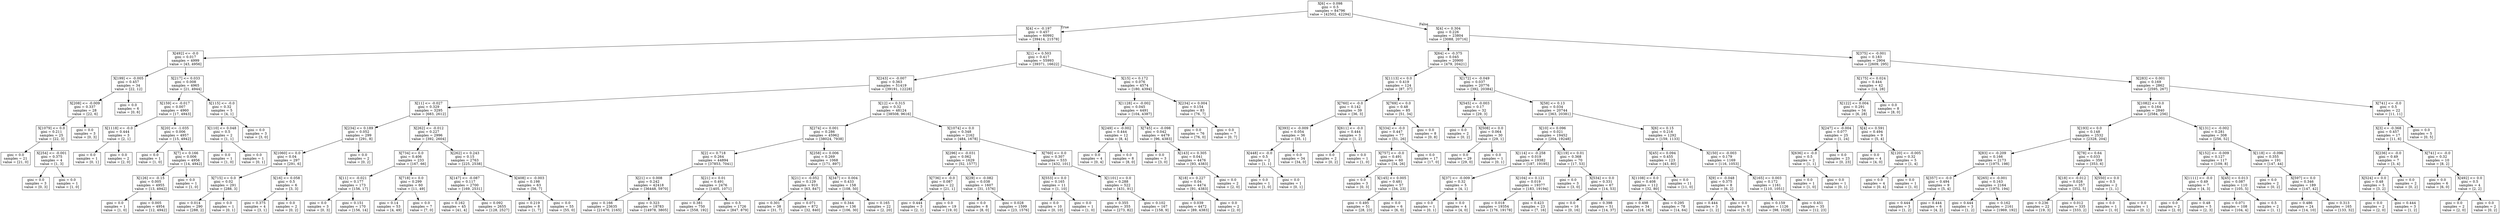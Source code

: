 digraph Tree {
node [shape=box] ;
0 [label="X[6] <= 0.098\ngini = 0.5\nsamples = 84796\nvalue = [42502, 42294]"] ;
1 [label="X[4] <= -0.197\ngini = 0.457\nsamples = 60992\nvalue = [39414, 21578]"] ;
0 -> 1 [labeldistance=2.5, labelangle=45, headlabel="True"] ;
2 [label="X[492] <= -0.0\ngini = 0.017\nsamples = 4999\nvalue = [43, 4956]"] ;
1 -> 2 ;
3 [label="X[199] <= -0.005\ngini = 0.457\nsamples = 34\nvalue = [22, 12]"] ;
2 -> 3 ;
4 [label="X[208] <= -0.009\ngini = 0.337\nsamples = 28\nvalue = [22, 6]"] ;
3 -> 4 ;
5 [label="X[1079] <= 0.0\ngini = 0.211\nsamples = 25\nvalue = [22, 3]"] ;
4 -> 5 ;
6 [label="gini = 0.0\nsamples = 21\nvalue = [21, 0]"] ;
5 -> 6 ;
7 [label="X[254] <= -0.001\ngini = 0.375\nsamples = 4\nvalue = [1, 3]"] ;
5 -> 7 ;
8 [label="gini = 0.0\nsamples = 3\nvalue = [0, 3]"] ;
7 -> 8 ;
9 [label="gini = 0.0\nsamples = 1\nvalue = [1, 0]"] ;
7 -> 9 ;
10 [label="gini = 0.0\nsamples = 3\nvalue = [0, 3]"] ;
4 -> 10 ;
11 [label="gini = 0.0\nsamples = 6\nvalue = [0, 6]"] ;
3 -> 11 ;
12 [label="X[217] <= 0.033\ngini = 0.008\nsamples = 4965\nvalue = [21, 4944]"] ;
2 -> 12 ;
13 [label="X[159] <= -0.017\ngini = 0.007\nsamples = 4960\nvalue = [17, 4943]"] ;
12 -> 13 ;
14 [label="X[1118] <= -0.0\ngini = 0.444\nsamples = 3\nvalue = [2, 1]"] ;
13 -> 14 ;
15 [label="gini = 0.0\nsamples = 1\nvalue = [0, 1]"] ;
14 -> 15 ;
16 [label="gini = 0.0\nsamples = 2\nvalue = [2, 0]"] ;
14 -> 16 ;
17 [label="X[20] <= -1.035\ngini = 0.006\nsamples = 4957\nvalue = [15, 4942]"] ;
13 -> 17 ;
18 [label="gini = 0.0\nsamples = 1\nvalue = [1, 0]"] ;
17 -> 18 ;
19 [label="X[7] <= 0.166\ngini = 0.006\nsamples = 4956\nvalue = [14, 4942]"] ;
17 -> 19 ;
20 [label="X[126] <= -0.15\ngini = 0.005\nsamples = 4955\nvalue = [13, 4942]"] ;
19 -> 20 ;
21 [label="gini = 0.0\nsamples = 1\nvalue = [1, 0]"] ;
20 -> 21 ;
22 [label="gini = 0.005\nsamples = 4954\nvalue = [12, 4942]"] ;
20 -> 22 ;
23 [label="gini = 0.0\nsamples = 1\nvalue = [1, 0]"] ;
19 -> 23 ;
24 [label="X[115] <= -0.0\ngini = 0.32\nsamples = 5\nvalue = [4, 1]"] ;
12 -> 24 ;
25 [label="X[110] <= 0.048\ngini = 0.5\nsamples = 2\nvalue = [1, 1]"] ;
24 -> 25 ;
26 [label="gini = 0.0\nsamples = 1\nvalue = [1, 0]"] ;
25 -> 26 ;
27 [label="gini = 0.0\nsamples = 1\nvalue = [0, 1]"] ;
25 -> 27 ;
28 [label="gini = 0.0\nsamples = 3\nvalue = [3, 0]"] ;
24 -> 28 ;
29 [label="X[1] <= 0.503\ngini = 0.417\nsamples = 55993\nvalue = [39371, 16622]"] ;
1 -> 29 ;
30 [label="X[243] <= -0.007\ngini = 0.363\nsamples = 51419\nvalue = [39191, 12228]"] ;
29 -> 30 ;
31 [label="X[11] <= -0.027\ngini = 0.329\nsamples = 3295\nvalue = [683, 2612]"] ;
30 -> 31 ;
32 [label="X[234] <= 0.189\ngini = 0.052\nsamples = 299\nvalue = [291, 8]"] ;
31 -> 32 ;
33 [label="X[1060] <= 0.0\ngini = 0.04\nsamples = 297\nvalue = [291, 6]"] ;
32 -> 33 ;
34 [label="X[715] <= 0.0\ngini = 0.02\nsamples = 291\nvalue = [288, 3]"] ;
33 -> 34 ;
35 [label="gini = 0.014\nsamples = 290\nvalue = [288, 2]"] ;
34 -> 35 ;
36 [label="gini = 0.0\nsamples = 1\nvalue = [0, 1]"] ;
34 -> 36 ;
37 [label="X[16] <= 0.058\ngini = 0.5\nsamples = 6\nvalue = [3, 3]"] ;
33 -> 37 ;
38 [label="gini = 0.375\nsamples = 4\nvalue = [3, 1]"] ;
37 -> 38 ;
39 [label="gini = 0.0\nsamples = 2\nvalue = [0, 2]"] ;
37 -> 39 ;
40 [label="gini = 0.0\nsamples = 2\nvalue = [0, 2]"] ;
32 -> 40 ;
41 [label="X[262] <= -0.012\ngini = 0.227\nsamples = 2996\nvalue = [392, 2604]"] ;
31 -> 41 ;
42 [label="X[734] <= 0.0\ngini = 0.406\nsamples = 233\nvalue = [167, 66]"] ;
41 -> 42 ;
43 [label="X[11] <= -0.021\ngini = 0.177\nsamples = 173\nvalue = [156, 17]"] ;
42 -> 43 ;
44 [label="gini = 0.0\nsamples = 3\nvalue = [0, 3]"] ;
43 -> 44 ;
45 [label="gini = 0.151\nsamples = 170\nvalue = [156, 14]"] ;
43 -> 45 ;
46 [label="X[718] <= 0.0\ngini = 0.299\nsamples = 60\nvalue = [11, 49]"] ;
42 -> 46 ;
47 [label="gini = 0.14\nsamples = 53\nvalue = [4, 49]"] ;
46 -> 47 ;
48 [label="gini = 0.0\nsamples = 7\nvalue = [7, 0]"] ;
46 -> 48 ;
49 [label="X[262] <= 0.243\ngini = 0.15\nsamples = 2763\nvalue = [225, 2538]"] ;
41 -> 49 ;
50 [label="X[147] <= -0.087\ngini = 0.117\nsamples = 2700\nvalue = [169, 2531]"] ;
49 -> 50 ;
51 [label="gini = 0.162\nsamples = 45\nvalue = [41, 4]"] ;
50 -> 51 ;
52 [label="gini = 0.092\nsamples = 2655\nvalue = [128, 2527]"] ;
50 -> 52 ;
53 [label="X[408] <= -0.003\ngini = 0.198\nsamples = 63\nvalue = [56, 7]"] ;
49 -> 53 ;
54 [label="gini = 0.219\nsamples = 8\nvalue = [1, 7]"] ;
53 -> 54 ;
55 [label="gini = 0.0\nsamples = 55\nvalue = [55, 0]"] ;
53 -> 55 ;
56 [label="X[12] <= 0.315\ngini = 0.32\nsamples = 48124\nvalue = [38508, 9616]"] ;
30 -> 56 ;
57 [label="X[274] <= 0.001\ngini = 0.286\nsamples = 45962\nvalue = [38024, 7938]"] ;
56 -> 57 ;
58 [label="X[2] <= 0.718\ngini = 0.264\nsamples = 44894\nvalue = [37853, 7041]"] ;
57 -> 58 ;
59 [label="X[21] <= 0.008\ngini = 0.242\nsamples = 42418\nvalue = [36448, 5970]"] ;
58 -> 59 ;
60 [label="gini = 0.166\nsamples = 23635\nvalue = [21470, 2165]"] ;
59 -> 60 ;
61 [label="gini = 0.323\nsamples = 18783\nvalue = [14978, 3805]"] ;
59 -> 61 ;
62 [label="X[21] <= 0.01\ngini = 0.491\nsamples = 2476\nvalue = [1405, 1071]"] ;
58 -> 62 ;
63 [label="gini = 0.381\nsamples = 750\nvalue = [558, 192]"] ;
62 -> 63 ;
64 [label="gini = 0.5\nsamples = 1726\nvalue = [847, 879]"] ;
62 -> 64 ;
65 [label="X[258] <= 0.006\ngini = 0.269\nsamples = 1068\nvalue = [171, 897]"] ;
57 -> 65 ;
66 [label="X[21] <= -0.052\ngini = 0.129\nsamples = 910\nvalue = [63, 847]"] ;
65 -> 66 ;
67 [label="gini = 0.301\nsamples = 38\nvalue = [31, 7]"] ;
66 -> 67 ;
68 [label="gini = 0.071\nsamples = 872\nvalue = [32, 840]"] ;
66 -> 68 ;
69 [label="X[347] <= 0.004\ngini = 0.433\nsamples = 158\nvalue = [108, 50]"] ;
65 -> 69 ;
70 [label="gini = 0.344\nsamples = 136\nvalue = [106, 30]"] ;
69 -> 70 ;
71 [label="gini = 0.165\nsamples = 22\nvalue = [2, 20]"] ;
69 -> 71 ;
72 [label="X[1074] <= 0.0\ngini = 0.348\nsamples = 2162\nvalue = [484, 1678]"] ;
56 -> 72 ;
73 [label="X[296] <= -0.031\ngini = 0.062\nsamples = 1629\nvalue = [52, 1577]"] ;
72 -> 73 ;
74 [label="X[736] <= -0.0\ngini = 0.087\nsamples = 22\nvalue = [21, 1]"] ;
73 -> 74 ;
75 [label="gini = 0.444\nsamples = 3\nvalue = [2, 1]"] ;
74 -> 75 ;
76 [label="gini = 0.0\nsamples = 19\nvalue = [19, 0]"] ;
74 -> 76 ;
77 [label="X[29] <= -0.082\ngini = 0.038\nsamples = 1607\nvalue = [31, 1576]"] ;
73 -> 77 ;
78 [label="gini = 0.0\nsamples = 8\nvalue = [8, 0]"] ;
77 -> 78 ;
79 [label="gini = 0.028\nsamples = 1599\nvalue = [23, 1576]"] ;
77 -> 79 ;
80 [label="X[760] <= 0.0\ngini = 0.307\nsamples = 533\nvalue = [432, 101]"] ;
72 -> 80 ;
81 [label="X[553] <= 0.0\ngini = 0.165\nsamples = 11\nvalue = [1, 10]"] ;
80 -> 81 ;
82 [label="gini = 0.0\nsamples = 10\nvalue = [0, 10]"] ;
81 -> 82 ;
83 [label="gini = 0.0\nsamples = 1\nvalue = [1, 0]"] ;
81 -> 83 ;
84 [label="X[1101] <= 0.0\ngini = 0.288\nsamples = 522\nvalue = [431, 91]"] ;
80 -> 84 ;
85 [label="gini = 0.355\nsamples = 355\nvalue = [273, 82]"] ;
84 -> 85 ;
86 [label="gini = 0.102\nsamples = 167\nvalue = [158, 9]"] ;
84 -> 86 ;
87 [label="X[15] <= 0.172\ngini = 0.076\nsamples = 4574\nvalue = [180, 4394]"] ;
29 -> 87 ;
88 [label="X[1128] <= -0.002\ngini = 0.045\nsamples = 4491\nvalue = [104, 4387]"] ;
87 -> 88 ;
89 [label="X[249] <= -0.002\ngini = 0.444\nsamples = 12\nvalue = [8, 4]"] ;
88 -> 89 ;
90 [label="gini = 0.0\nsamples = 4\nvalue = [0, 4]"] ;
89 -> 90 ;
91 [label="gini = 0.0\nsamples = 8\nvalue = [8, 0]"] ;
89 -> 91 ;
92 [label="X[745] <= -0.098\ngini = 0.042\nsamples = 4479\nvalue = [96, 4383]"] ;
88 -> 92 ;
93 [label="gini = 0.0\nsamples = 3\nvalue = [3, 0]"] ;
92 -> 93 ;
94 [label="X[143] <= 0.305\ngini = 0.041\nsamples = 4476\nvalue = [93, 4383]"] ;
92 -> 94 ;
95 [label="X[18] <= 0.227\ngini = 0.04\nsamples = 4474\nvalue = [91, 4383]"] ;
94 -> 95 ;
96 [label="gini = 0.039\nsamples = 4472\nvalue = [89, 4383]"] ;
95 -> 96 ;
97 [label="gini = 0.0\nsamples = 2\nvalue = [2, 0]"] ;
95 -> 97 ;
98 [label="gini = 0.0\nsamples = 2\nvalue = [2, 0]"] ;
94 -> 98 ;
99 [label="X[234] <= 0.004\ngini = 0.154\nsamples = 83\nvalue = [76, 7]"] ;
87 -> 99 ;
100 [label="gini = 0.0\nsamples = 76\nvalue = [76, 0]"] ;
99 -> 100 ;
101 [label="gini = 0.0\nsamples = 7\nvalue = [0, 7]"] ;
99 -> 101 ;
102 [label="X[4] <= 0.304\ngini = 0.226\nsamples = 23804\nvalue = [3088, 20716]"] ;
0 -> 102 [labeldistance=2.5, labelangle=-45, headlabel="False"] ;
103 [label="X[64] <= -0.375\ngini = 0.045\nsamples = 20900\nvalue = [479, 20421]"] ;
102 -> 103 ;
104 [label="X[1113] <= 0.0\ngini = 0.419\nsamples = 124\nvalue = [87, 37]"] ;
103 -> 104 ;
105 [label="X[760] <= -0.0\ngini = 0.142\nsamples = 39\nvalue = [36, 3]"] ;
104 -> 105 ;
106 [label="X[393] <= -0.009\ngini = 0.054\nsamples = 36\nvalue = [35, 1]"] ;
105 -> 106 ;
107 [label="X[448] <= -0.0\ngini = 0.5\nsamples = 2\nvalue = [1, 1]"] ;
106 -> 107 ;
108 [label="gini = 0.0\nsamples = 1\nvalue = [1, 0]"] ;
107 -> 108 ;
109 [label="gini = 0.0\nsamples = 1\nvalue = [0, 1]"] ;
107 -> 109 ;
110 [label="gini = 0.0\nsamples = 34\nvalue = [34, 0]"] ;
106 -> 110 ;
111 [label="X[611] <= -0.0\ngini = 0.444\nsamples = 3\nvalue = [1, 2]"] ;
105 -> 111 ;
112 [label="gini = 0.0\nsamples = 2\nvalue = [0, 2]"] ;
111 -> 112 ;
113 [label="gini = 0.0\nsamples = 1\nvalue = [1, 0]"] ;
111 -> 113 ;
114 [label="X[769] <= 0.0\ngini = 0.48\nsamples = 85\nvalue = [51, 34]"] ;
104 -> 114 ;
115 [label="X[334] <= -0.0\ngini = 0.447\nsamples = 77\nvalue = [51, 26]"] ;
114 -> 115 ;
116 [label="X[757] <= -0.0\ngini = 0.491\nsamples = 60\nvalue = [34, 26]"] ;
115 -> 116 ;
117 [label="gini = 0.0\nsamples = 3\nvalue = [0, 3]"] ;
116 -> 117 ;
118 [label="X[145] <= 0.005\ngini = 0.481\nsamples = 57\nvalue = [34, 23]"] ;
116 -> 118 ;
119 [label="gini = 0.495\nsamples = 51\nvalue = [28, 23]"] ;
118 -> 119 ;
120 [label="gini = 0.0\nsamples = 6\nvalue = [6, 0]"] ;
118 -> 120 ;
121 [label="gini = 0.0\nsamples = 17\nvalue = [17, 0]"] ;
115 -> 121 ;
122 [label="gini = 0.0\nsamples = 8\nvalue = [0, 8]"] ;
114 -> 122 ;
123 [label="X[172] <= -0.049\ngini = 0.037\nsamples = 20776\nvalue = [392, 20384]"] ;
103 -> 123 ;
124 [label="X[545] <= -0.003\ngini = 0.17\nsamples = 32\nvalue = [29, 3]"] ;
123 -> 124 ;
125 [label="gini = 0.0\nsamples = 2\nvalue = [0, 2]"] ;
124 -> 125 ;
126 [label="X[508] <= 0.0\ngini = 0.064\nsamples = 30\nvalue = [29, 1]"] ;
124 -> 126 ;
127 [label="gini = 0.0\nsamples = 29\nvalue = [29, 0]"] ;
126 -> 127 ;
128 [label="gini = 0.0\nsamples = 1\nvalue = [0, 1]"] ;
126 -> 128 ;
129 [label="X[58] <= 0.13\ngini = 0.034\nsamples = 20744\nvalue = [363, 20381]"] ;
123 -> 129 ;
130 [label="X[10] <= 0.096\ngini = 0.021\nsamples = 19452\nvalue = [204, 19248]"] ;
129 -> 130 ;
131 [label="X[114] <= -0.258\ngini = 0.019\nsamples = 19382\nvalue = [187, 19195]"] ;
130 -> 131 ;
132 [label="X[37] <= -0.009\ngini = 0.32\nsamples = 5\nvalue = [4, 1]"] ;
131 -> 132 ;
133 [label="gini = 0.0\nsamples = 1\nvalue = [0, 1]"] ;
132 -> 133 ;
134 [label="gini = 0.0\nsamples = 4\nvalue = [4, 0]"] ;
132 -> 134 ;
135 [label="X[104] <= 0.121\ngini = 0.019\nsamples = 19377\nvalue = [183, 19194]"] ;
131 -> 135 ;
136 [label="gini = 0.018\nsamples = 19354\nvalue = [176, 19178]"] ;
135 -> 136 ;
137 [label="gini = 0.423\nsamples = 23\nvalue = [7, 16]"] ;
135 -> 137 ;
138 [label="X[119] <= 0.01\ngini = 0.368\nsamples = 70\nvalue = [17, 53]"] ;
130 -> 138 ;
139 [label="gini = 0.0\nsamples = 3\nvalue = [3, 0]"] ;
138 -> 139 ;
140 [label="X[534] <= 0.0\ngini = 0.331\nsamples = 67\nvalue = [14, 53]"] ;
138 -> 140 ;
141 [label="gini = 0.0\nsamples = 16\nvalue = [0, 16]"] ;
140 -> 141 ;
142 [label="gini = 0.398\nsamples = 51\nvalue = [14, 37]"] ;
140 -> 142 ;
143 [label="X[6] <= 0.15\ngini = 0.216\nsamples = 1292\nvalue = [159, 1133]"] ;
129 -> 143 ;
144 [label="X[45] <= 0.094\ngini = 0.455\nsamples = 123\nvalue = [43, 80]"] ;
143 -> 144 ;
145 [label="X[1108] <= 0.0\ngini = 0.408\nsamples = 112\nvalue = [32, 80]"] ;
144 -> 145 ;
146 [label="gini = 0.498\nsamples = 34\nvalue = [18, 16]"] ;
145 -> 146 ;
147 [label="gini = 0.295\nsamples = 78\nvalue = [14, 64]"] ;
145 -> 147 ;
148 [label="gini = 0.0\nsamples = 11\nvalue = [11, 0]"] ;
144 -> 148 ;
149 [label="X[150] <= -0.003\ngini = 0.179\nsamples = 1169\nvalue = [116, 1053]"] ;
143 -> 149 ;
150 [label="X[9] <= -0.048\ngini = 0.375\nsamples = 8\nvalue = [6, 2]"] ;
149 -> 150 ;
151 [label="gini = 0.444\nsamples = 3\nvalue = [1, 2]"] ;
150 -> 151 ;
152 [label="gini = 0.0\nsamples = 5\nvalue = [5, 0]"] ;
150 -> 152 ;
153 [label="X[165] <= 0.003\ngini = 0.172\nsamples = 1161\nvalue = [110, 1051]"] ;
149 -> 153 ;
154 [label="gini = 0.159\nsamples = 1126\nvalue = [98, 1028]"] ;
153 -> 154 ;
155 [label="gini = 0.451\nsamples = 35\nvalue = [12, 23]"] ;
153 -> 155 ;
156 [label="X[375] <= -0.001\ngini = 0.183\nsamples = 2904\nvalue = [2609, 295]"] ;
102 -> 156 ;
157 [label="X[175] <= 0.024\ngini = 0.444\nsamples = 42\nvalue = [14, 28]"] ;
156 -> 157 ;
158 [label="X[122] <= 0.004\ngini = 0.291\nsamples = 34\nvalue = [6, 28]"] ;
157 -> 158 ;
159 [label="X[247] <= -0.004\ngini = 0.077\nsamples = 25\nvalue = [1, 24]"] ;
158 -> 159 ;
160 [label="X[636] <= -0.0\ngini = 0.5\nsamples = 2\nvalue = [1, 1]"] ;
159 -> 160 ;
161 [label="gini = 0.0\nsamples = 1\nvalue = [1, 0]"] ;
160 -> 161 ;
162 [label="gini = 0.0\nsamples = 1\nvalue = [0, 1]"] ;
160 -> 162 ;
163 [label="gini = 0.0\nsamples = 23\nvalue = [0, 23]"] ;
159 -> 163 ;
164 [label="X[4] <= 0.591\ngini = 0.494\nsamples = 9\nvalue = [5, 4]"] ;
158 -> 164 ;
165 [label="gini = 0.0\nsamples = 4\nvalue = [4, 0]"] ;
164 -> 165 ;
166 [label="X[120] <= -0.005\ngini = 0.32\nsamples = 5\nvalue = [1, 4]"] ;
164 -> 166 ;
167 [label="gini = 0.0\nsamples = 4\nvalue = [0, 4]"] ;
166 -> 167 ;
168 [label="gini = 0.0\nsamples = 1\nvalue = [1, 0]"] ;
166 -> 168 ;
169 [label="gini = 0.0\nsamples = 8\nvalue = [8, 0]"] ;
157 -> 169 ;
170 [label="X[283] <= 0.001\ngini = 0.169\nsamples = 2862\nvalue = [2595, 267]"] ;
156 -> 170 ;
171 [label="X[1082] <= 0.0\ngini = 0.164\nsamples = 2840\nvalue = [2584, 256]"] ;
170 -> 171 ;
172 [label="X[193] <= 0.0\ngini = 0.148\nsamples = 2532\nvalue = [2328, 204]"] ;
171 -> 172 ;
173 [label="X[83] <= -0.209\ngini = 0.166\nsamples = 2173\nvalue = [1975, 198]"] ;
172 -> 173 ;
174 [label="X[357] <= -0.0\ngini = 0.494\nsamples = 9\nvalue = [5, 4]"] ;
173 -> 174 ;
175 [label="gini = 0.444\nsamples = 3\nvalue = [1, 2]"] ;
174 -> 175 ;
176 [label="gini = 0.444\nsamples = 6\nvalue = [4, 2]"] ;
174 -> 176 ;
177 [label="X[265] <= -0.001\ngini = 0.163\nsamples = 2164\nvalue = [1970, 194]"] ;
173 -> 177 ;
178 [label="gini = 0.444\nsamples = 3\nvalue = [1, 2]"] ;
177 -> 178 ;
179 [label="gini = 0.162\nsamples = 2161\nvalue = [1969, 192]"] ;
177 -> 179 ;
180 [label="X[78] <= 0.64\ngini = 0.033\nsamples = 359\nvalue = [353, 6]"] ;
172 -> 180 ;
181 [label="X[18] <= -0.012\ngini = 0.028\nsamples = 357\nvalue = [352, 5]"] ;
180 -> 181 ;
182 [label="gini = 0.236\nsamples = 22\nvalue = [19, 3]"] ;
181 -> 182 ;
183 [label="gini = 0.012\nsamples = 335\nvalue = [333, 2]"] ;
181 -> 183 ;
184 [label="X[550] <= 0.0\ngini = 0.5\nsamples = 2\nvalue = [1, 1]"] ;
180 -> 184 ;
185 [label="gini = 0.0\nsamples = 1\nvalue = [1, 0]"] ;
184 -> 185 ;
186 [label="gini = 0.0\nsamples = 1\nvalue = [0, 1]"] ;
184 -> 186 ;
187 [label="X[131] <= -0.002\ngini = 0.281\nsamples = 308\nvalue = [256, 52]"] ;
171 -> 187 ;
188 [label="X[152] <= -0.009\ngini = 0.127\nsamples = 117\nvalue = [109, 8]"] ;
187 -> 188 ;
189 [label="X[1111] <= -0.0\ngini = 0.49\nsamples = 7\nvalue = [4, 3]"] ;
188 -> 189 ;
190 [label="gini = 0.0\nsamples = 2\nvalue = [2, 0]"] ;
189 -> 190 ;
191 [label="gini = 0.48\nsamples = 5\nvalue = [2, 3]"] ;
189 -> 191 ;
192 [label="X[45] <= 0.013\ngini = 0.087\nsamples = 110\nvalue = [105, 5]"] ;
188 -> 192 ;
193 [label="gini = 0.071\nsamples = 108\nvalue = [104, 4]"] ;
192 -> 193 ;
194 [label="gini = 0.5\nsamples = 2\nvalue = [1, 1]"] ;
192 -> 194 ;
195 [label="X[118] <= -0.096\ngini = 0.355\nsamples = 191\nvalue = [147, 44]"] ;
187 -> 195 ;
196 [label="gini = 0.0\nsamples = 2\nvalue = [0, 2]"] ;
195 -> 196 ;
197 [label="X[597] <= 0.0\ngini = 0.346\nsamples = 189\nvalue = [147, 42]"] ;
195 -> 197 ;
198 [label="gini = 0.486\nsamples = 24\nvalue = [14, 10]"] ;
197 -> 198 ;
199 [label="gini = 0.313\nsamples = 165\nvalue = [133, 32]"] ;
197 -> 199 ;
200 [label="X[741] <= -0.0\ngini = 0.5\nsamples = 22\nvalue = [11, 11]"] ;
170 -> 200 ;
201 [label="X[3] <= -0.368\ngini = 0.457\nsamples = 17\nvalue = [11, 6]"] ;
200 -> 201 ;
202 [label="X[236] <= -0.0\ngini = 0.49\nsamples = 7\nvalue = [3, 4]"] ;
201 -> 202 ;
203 [label="X[524] <= 0.0\ngini = 0.48\nsamples = 5\nvalue = [3, 2]"] ;
202 -> 203 ;
204 [label="gini = 0.0\nsamples = 2\nvalue = [2, 0]"] ;
203 -> 204 ;
205 [label="gini = 0.444\nsamples = 3\nvalue = [1, 2]"] ;
203 -> 205 ;
206 [label="gini = 0.0\nsamples = 2\nvalue = [0, 2]"] ;
202 -> 206 ;
207 [label="X[741] <= -0.0\ngini = 0.32\nsamples = 10\nvalue = [8, 2]"] ;
201 -> 207 ;
208 [label="gini = 0.0\nsamples = 6\nvalue = [6, 0]"] ;
207 -> 208 ;
209 [label="X[492] <= 0.0\ngini = 0.5\nsamples = 4\nvalue = [2, 2]"] ;
207 -> 209 ;
210 [label="gini = 0.0\nsamples = 2\nvalue = [2, 0]"] ;
209 -> 210 ;
211 [label="gini = 0.0\nsamples = 2\nvalue = [0, 2]"] ;
209 -> 211 ;
212 [label="gini = 0.0\nsamples = 5\nvalue = [0, 5]"] ;
200 -> 212 ;
}